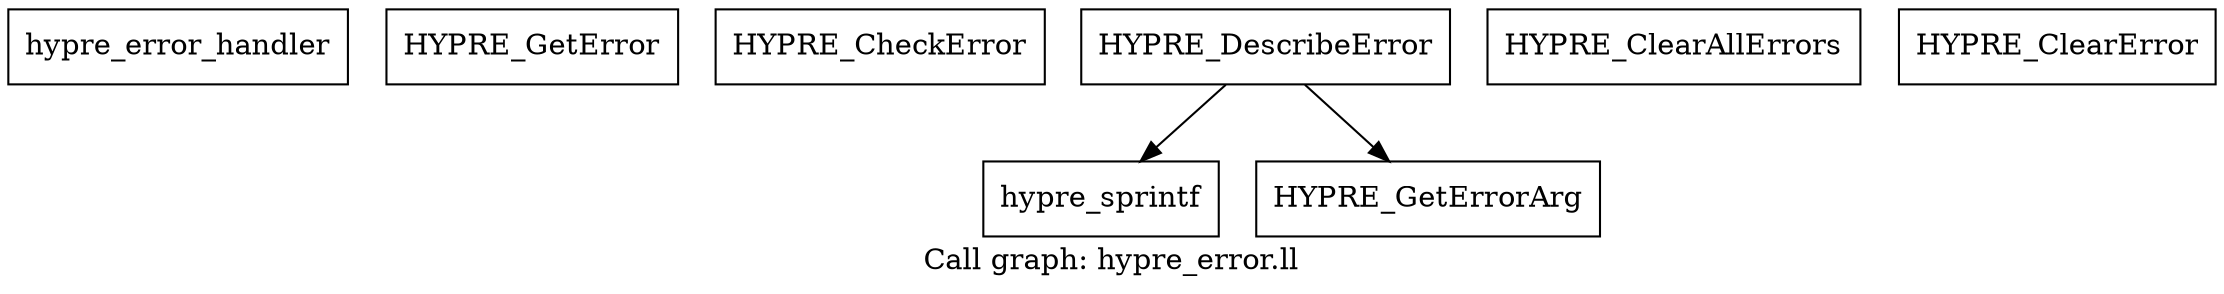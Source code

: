 digraph "Call graph: hypre_error.ll" {
	label="Call graph: hypre_error.ll";

	Node0x55abf265b720 [shape=record,label="{hypre_error_handler}"];
	Node0x55abf265b7d0 [shape=record,label="{HYPRE_GetError}"];
	Node0x55abf265b850 [shape=record,label="{HYPRE_CheckError}"];
	Node0x55abf265b8d0 [shape=record,label="{HYPRE_DescribeError}"];
	Node0x55abf265b8d0 -> Node0x55abf265b950;
	Node0x55abf265b8d0 -> Node0x55abf26600e0;
	Node0x55abf265b950 [shape=record,label="{hypre_sprintf}"];
	Node0x55abf26600e0 [shape=record,label="{HYPRE_GetErrorArg}"];
	Node0x55abf2660400 [shape=record,label="{HYPRE_ClearAllErrors}"];
	Node0x55abf2660480 [shape=record,label="{HYPRE_ClearError}"];
}
